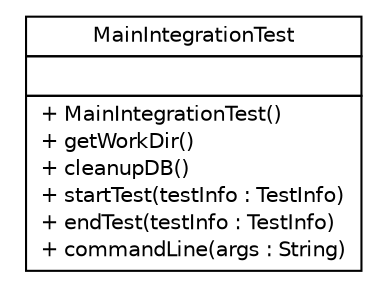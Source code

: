 #!/usr/local/bin/dot
#
# Class diagram 
# Generated by UMLGraph version R5_6-24-gf6e263 (http://www.umlgraph.org/)
#

digraph G {
	edge [fontname="Helvetica",fontsize=10,labelfontname="Helvetica",labelfontsize=10];
	node [fontname="Helvetica",fontsize=10,shape=plaintext];
	nodesep=0.25;
	ranksep=0.5;
	// nl.b3p.brmo.commandline.MainIntegrationTest
	c0 [label=<<table title="nl.b3p.brmo.commandline.MainIntegrationTest" border="0" cellborder="1" cellspacing="0" cellpadding="2" port="p" href="./MainIntegrationTest.html">
		<tr><td><table border="0" cellspacing="0" cellpadding="1">
<tr><td align="center" balign="center"> MainIntegrationTest </td></tr>
		</table></td></tr>
		<tr><td><table border="0" cellspacing="0" cellpadding="1">
<tr><td align="left" balign="left">  </td></tr>
		</table></td></tr>
		<tr><td><table border="0" cellspacing="0" cellpadding="1">
<tr><td align="left" balign="left"> + MainIntegrationTest() </td></tr>
<tr><td align="left" balign="left"> + getWorkDir() </td></tr>
<tr><td align="left" balign="left"> + cleanupDB() </td></tr>
<tr><td align="left" balign="left"> + startTest(testInfo : TestInfo) </td></tr>
<tr><td align="left" balign="left"> + endTest(testInfo : TestInfo) </td></tr>
<tr><td align="left" balign="left"> + commandLine(args : String) </td></tr>
		</table></td></tr>
		</table>>, URL="./MainIntegrationTest.html", fontname="Helvetica", fontcolor="black", fontsize=10.0];
}

